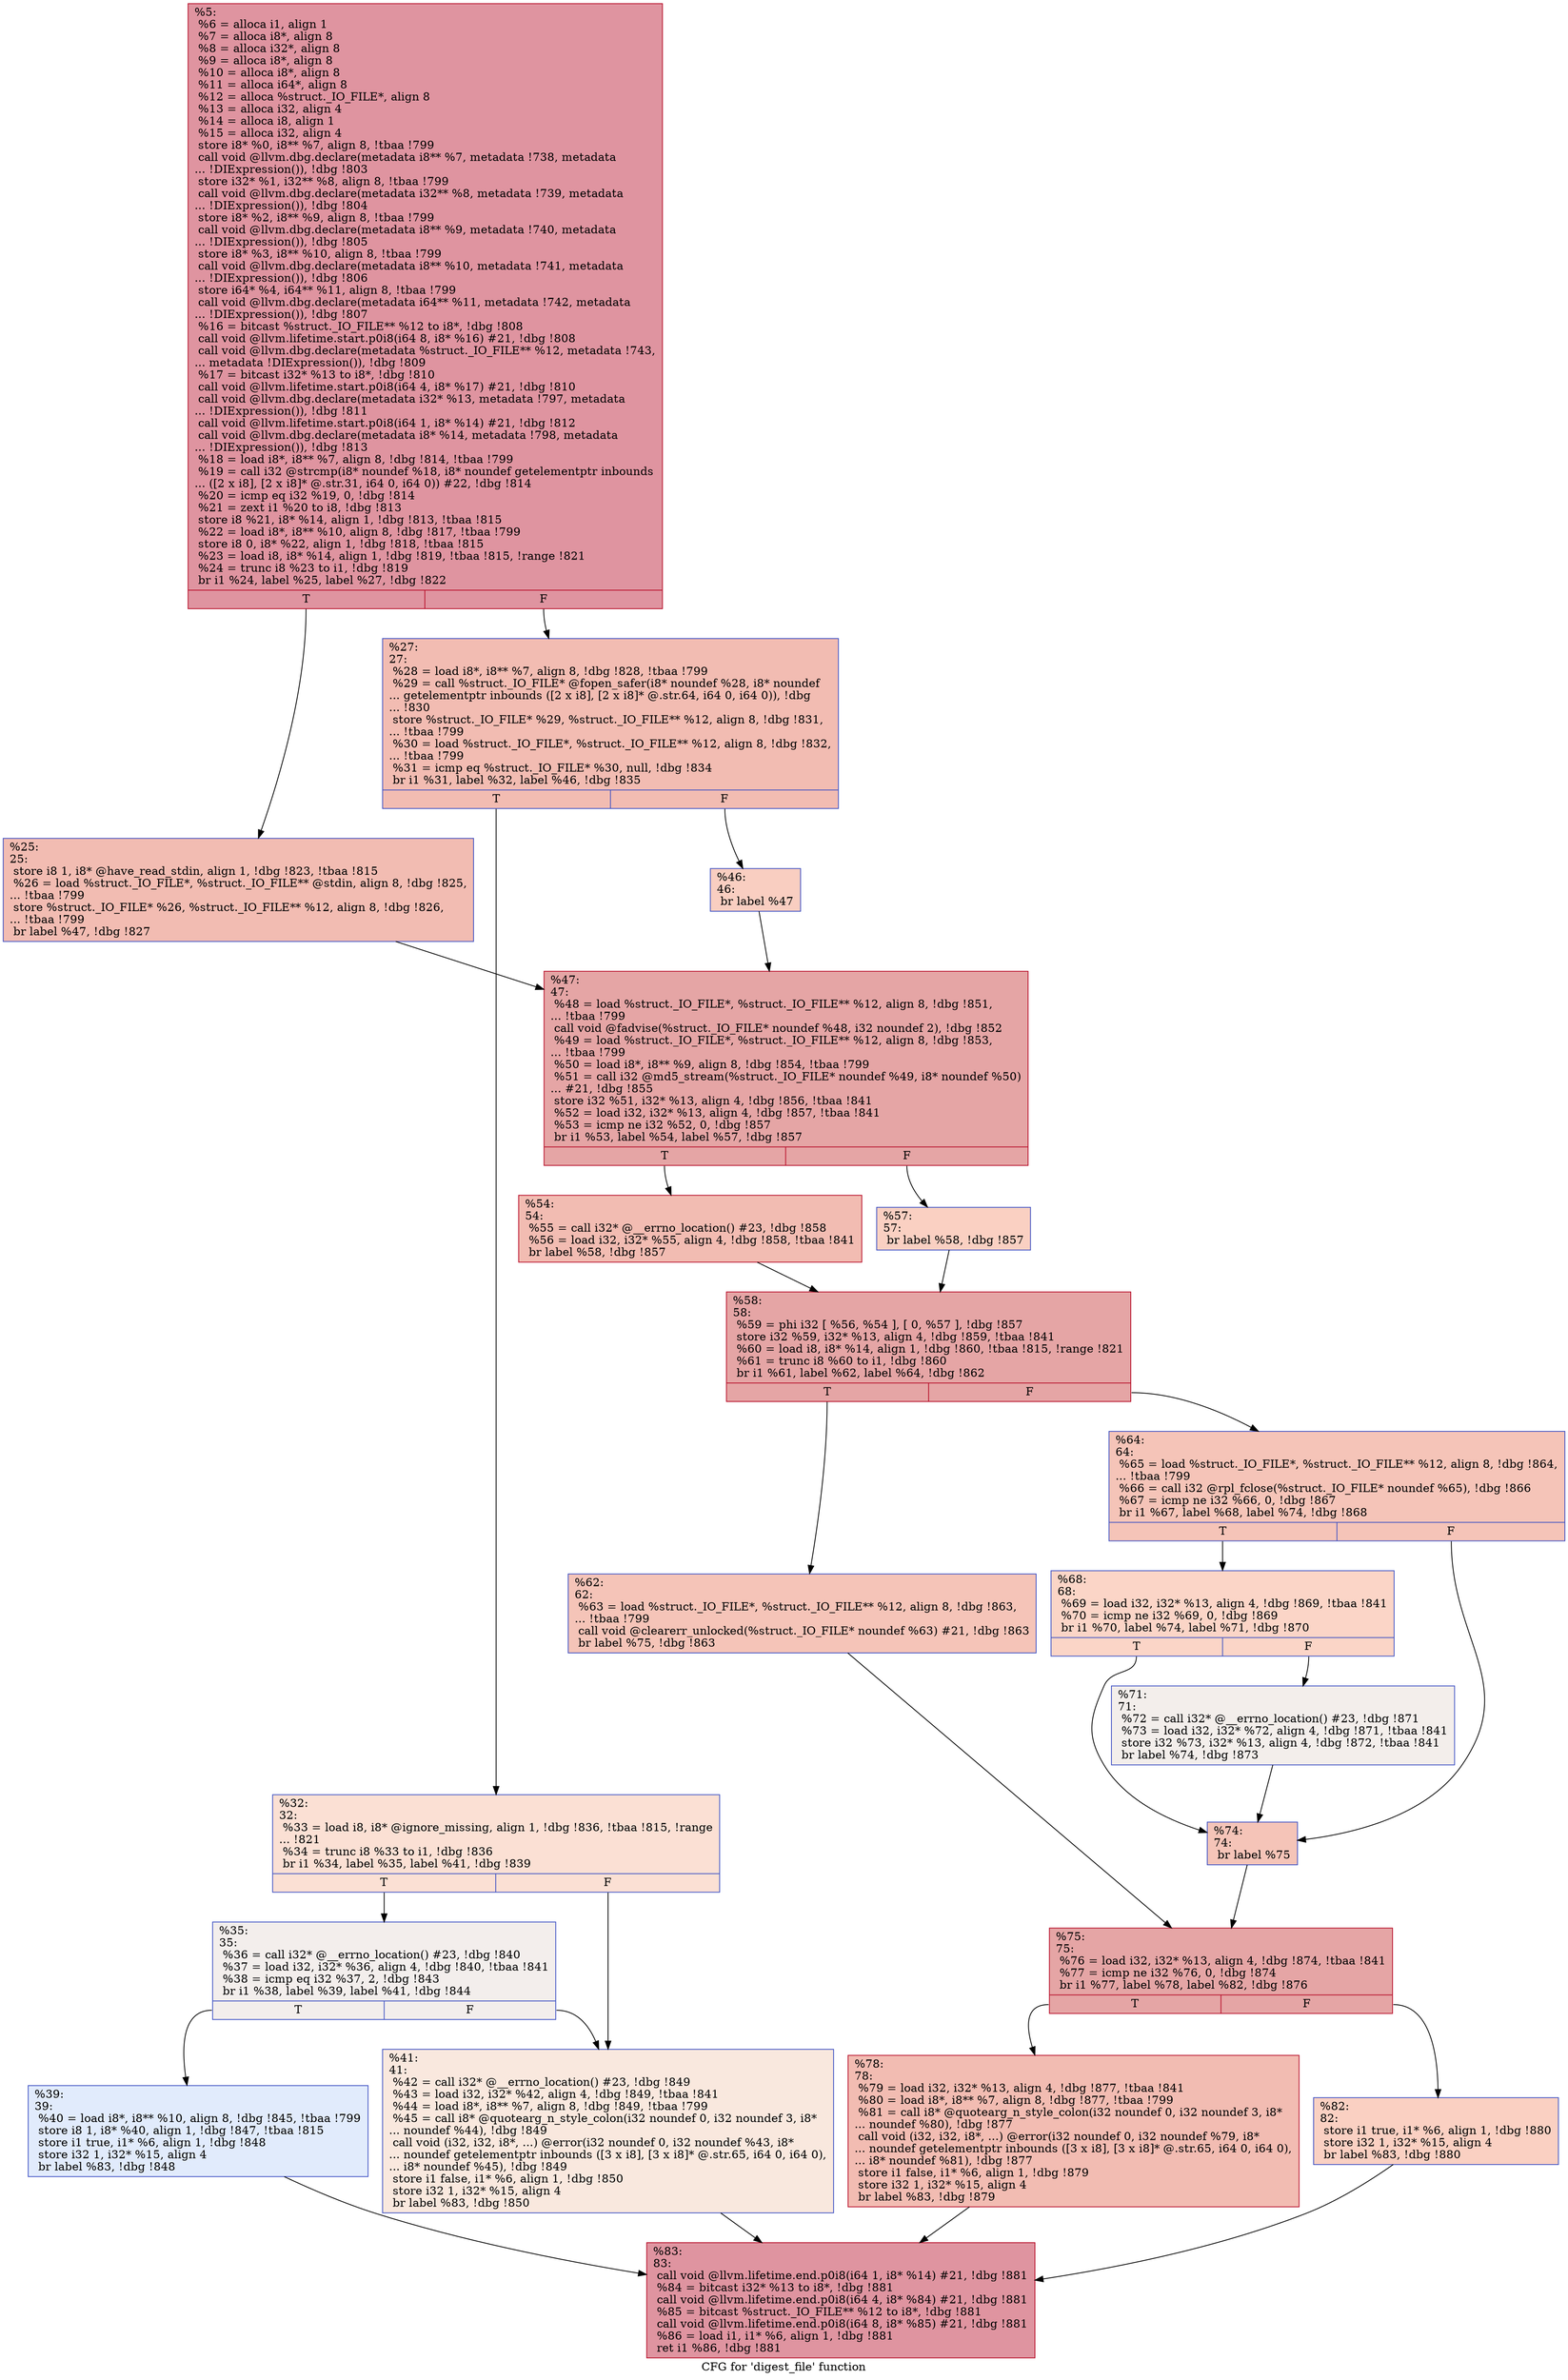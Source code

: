 digraph "CFG for 'digest_file' function" {
	label="CFG for 'digest_file' function";

	Node0x7c17f0 [shape=record,color="#b70d28ff", style=filled, fillcolor="#b70d2870",label="{%5:\l  %6 = alloca i1, align 1\l  %7 = alloca i8*, align 8\l  %8 = alloca i32*, align 8\l  %9 = alloca i8*, align 8\l  %10 = alloca i8*, align 8\l  %11 = alloca i64*, align 8\l  %12 = alloca %struct._IO_FILE*, align 8\l  %13 = alloca i32, align 4\l  %14 = alloca i8, align 1\l  %15 = alloca i32, align 4\l  store i8* %0, i8** %7, align 8, !tbaa !799\l  call void @llvm.dbg.declare(metadata i8** %7, metadata !738, metadata\l... !DIExpression()), !dbg !803\l  store i32* %1, i32** %8, align 8, !tbaa !799\l  call void @llvm.dbg.declare(metadata i32** %8, metadata !739, metadata\l... !DIExpression()), !dbg !804\l  store i8* %2, i8** %9, align 8, !tbaa !799\l  call void @llvm.dbg.declare(metadata i8** %9, metadata !740, metadata\l... !DIExpression()), !dbg !805\l  store i8* %3, i8** %10, align 8, !tbaa !799\l  call void @llvm.dbg.declare(metadata i8** %10, metadata !741, metadata\l... !DIExpression()), !dbg !806\l  store i64* %4, i64** %11, align 8, !tbaa !799\l  call void @llvm.dbg.declare(metadata i64** %11, metadata !742, metadata\l... !DIExpression()), !dbg !807\l  %16 = bitcast %struct._IO_FILE** %12 to i8*, !dbg !808\l  call void @llvm.lifetime.start.p0i8(i64 8, i8* %16) #21, !dbg !808\l  call void @llvm.dbg.declare(metadata %struct._IO_FILE** %12, metadata !743,\l... metadata !DIExpression()), !dbg !809\l  %17 = bitcast i32* %13 to i8*, !dbg !810\l  call void @llvm.lifetime.start.p0i8(i64 4, i8* %17) #21, !dbg !810\l  call void @llvm.dbg.declare(metadata i32* %13, metadata !797, metadata\l... !DIExpression()), !dbg !811\l  call void @llvm.lifetime.start.p0i8(i64 1, i8* %14) #21, !dbg !812\l  call void @llvm.dbg.declare(metadata i8* %14, metadata !798, metadata\l... !DIExpression()), !dbg !813\l  %18 = load i8*, i8** %7, align 8, !dbg !814, !tbaa !799\l  %19 = call i32 @strcmp(i8* noundef %18, i8* noundef getelementptr inbounds\l... ([2 x i8], [2 x i8]* @.str.31, i64 0, i64 0)) #22, !dbg !814\l  %20 = icmp eq i32 %19, 0, !dbg !814\l  %21 = zext i1 %20 to i8, !dbg !813\l  store i8 %21, i8* %14, align 1, !dbg !813, !tbaa !815\l  %22 = load i8*, i8** %10, align 8, !dbg !817, !tbaa !799\l  store i8 0, i8* %22, align 1, !dbg !818, !tbaa !815\l  %23 = load i8, i8* %14, align 1, !dbg !819, !tbaa !815, !range !821\l  %24 = trunc i8 %23 to i1, !dbg !819\l  br i1 %24, label %25, label %27, !dbg !822\l|{<s0>T|<s1>F}}"];
	Node0x7c17f0:s0 -> Node0x7c1f70;
	Node0x7c17f0:s1 -> Node0x7c1fc0;
	Node0x7c1f70 [shape=record,color="#3d50c3ff", style=filled, fillcolor="#e1675170",label="{%25:\l25:                                               \l  store i8 1, i8* @have_read_stdin, align 1, !dbg !823, !tbaa !815\l  %26 = load %struct._IO_FILE*, %struct._IO_FILE** @stdin, align 8, !dbg !825,\l... !tbaa !799\l  store %struct._IO_FILE* %26, %struct._IO_FILE** %12, align 8, !dbg !826,\l... !tbaa !799\l  br label %47, !dbg !827\l}"];
	Node0x7c1f70 -> Node0x7c21a0;
	Node0x7c1fc0 [shape=record,color="#3d50c3ff", style=filled, fillcolor="#e1675170",label="{%27:\l27:                                               \l  %28 = load i8*, i8** %7, align 8, !dbg !828, !tbaa !799\l  %29 = call %struct._IO_FILE* @fopen_safer(i8* noundef %28, i8* noundef\l... getelementptr inbounds ([2 x i8], [2 x i8]* @.str.64, i64 0, i64 0)), !dbg\l... !830\l  store %struct._IO_FILE* %29, %struct._IO_FILE** %12, align 8, !dbg !831,\l... !tbaa !799\l  %30 = load %struct._IO_FILE*, %struct._IO_FILE** %12, align 8, !dbg !832,\l... !tbaa !799\l  %31 = icmp eq %struct._IO_FILE* %30, null, !dbg !834\l  br i1 %31, label %32, label %46, !dbg !835\l|{<s0>T|<s1>F}}"];
	Node0x7c1fc0:s0 -> Node0x7c2010;
	Node0x7c1fc0:s1 -> Node0x7c2150;
	Node0x7c2010 [shape=record,color="#3d50c3ff", style=filled, fillcolor="#f7b99e70",label="{%32:\l32:                                               \l  %33 = load i8, i8* @ignore_missing, align 1, !dbg !836, !tbaa !815, !range\l... !821\l  %34 = trunc i8 %33 to i1, !dbg !836\l  br i1 %34, label %35, label %41, !dbg !839\l|{<s0>T|<s1>F}}"];
	Node0x7c2010:s0 -> Node0x7c2060;
	Node0x7c2010:s1 -> Node0x7c2100;
	Node0x7c2060 [shape=record,color="#3d50c3ff", style=filled, fillcolor="#e3d9d370",label="{%35:\l35:                                               \l  %36 = call i32* @__errno_location() #23, !dbg !840\l  %37 = load i32, i32* %36, align 4, !dbg !840, !tbaa !841\l  %38 = icmp eq i32 %37, 2, !dbg !843\l  br i1 %38, label %39, label %41, !dbg !844\l|{<s0>T|<s1>F}}"];
	Node0x7c2060:s0 -> Node0x7c20b0;
	Node0x7c2060:s1 -> Node0x7c2100;
	Node0x7c20b0 [shape=record,color="#3d50c3ff", style=filled, fillcolor="#bbd1f870",label="{%39:\l39:                                               \l  %40 = load i8*, i8** %10, align 8, !dbg !845, !tbaa !799\l  store i8 1, i8* %40, align 1, !dbg !847, !tbaa !815\l  store i1 true, i1* %6, align 1, !dbg !848\l  store i32 1, i32* %15, align 4\l  br label %83, !dbg !848\l}"];
	Node0x7c20b0 -> Node0x7c2560;
	Node0x7c2100 [shape=record,color="#3d50c3ff", style=filled, fillcolor="#f2cab570",label="{%41:\l41:                                               \l  %42 = call i32* @__errno_location() #23, !dbg !849\l  %43 = load i32, i32* %42, align 4, !dbg !849, !tbaa !841\l  %44 = load i8*, i8** %7, align 8, !dbg !849, !tbaa !799\l  %45 = call i8* @quotearg_n_style_colon(i32 noundef 0, i32 noundef 3, i8*\l... noundef %44), !dbg !849\l  call void (i32, i32, i8*, ...) @error(i32 noundef 0, i32 noundef %43, i8*\l... noundef getelementptr inbounds ([3 x i8], [3 x i8]* @.str.65, i64 0, i64 0),\l... i8* noundef %45), !dbg !849\l  store i1 false, i1* %6, align 1, !dbg !850\l  store i32 1, i32* %15, align 4\l  br label %83, !dbg !850\l}"];
	Node0x7c2100 -> Node0x7c2560;
	Node0x7c2150 [shape=record,color="#3d50c3ff", style=filled, fillcolor="#f2907270",label="{%46:\l46:                                               \l  br label %47\l}"];
	Node0x7c2150 -> Node0x7c21a0;
	Node0x7c21a0 [shape=record,color="#b70d28ff", style=filled, fillcolor="#c5333470",label="{%47:\l47:                                               \l  %48 = load %struct._IO_FILE*, %struct._IO_FILE** %12, align 8, !dbg !851,\l... !tbaa !799\l  call void @fadvise(%struct._IO_FILE* noundef %48, i32 noundef 2), !dbg !852\l  %49 = load %struct._IO_FILE*, %struct._IO_FILE** %12, align 8, !dbg !853,\l... !tbaa !799\l  %50 = load i8*, i8** %9, align 8, !dbg !854, !tbaa !799\l  %51 = call i32 @md5_stream(%struct._IO_FILE* noundef %49, i8* noundef %50)\l... #21, !dbg !855\l  store i32 %51, i32* %13, align 4, !dbg !856, !tbaa !841\l  %52 = load i32, i32* %13, align 4, !dbg !857, !tbaa !841\l  %53 = icmp ne i32 %52, 0, !dbg !857\l  br i1 %53, label %54, label %57, !dbg !857\l|{<s0>T|<s1>F}}"];
	Node0x7c21a0:s0 -> Node0x7c21f0;
	Node0x7c21a0:s1 -> Node0x7c2240;
	Node0x7c21f0 [shape=record,color="#b70d28ff", style=filled, fillcolor="#e1675170",label="{%54:\l54:                                               \l  %55 = call i32* @__errno_location() #23, !dbg !858\l  %56 = load i32, i32* %55, align 4, !dbg !858, !tbaa !841\l  br label %58, !dbg !857\l}"];
	Node0x7c21f0 -> Node0x7c2290;
	Node0x7c2240 [shape=record,color="#3d50c3ff", style=filled, fillcolor="#f3947570",label="{%57:\l57:                                               \l  br label %58, !dbg !857\l}"];
	Node0x7c2240 -> Node0x7c2290;
	Node0x7c2290 [shape=record,color="#b70d28ff", style=filled, fillcolor="#c5333470",label="{%58:\l58:                                               \l  %59 = phi i32 [ %56, %54 ], [ 0, %57 ], !dbg !857\l  store i32 %59, i32* %13, align 4, !dbg !859, !tbaa !841\l  %60 = load i8, i8* %14, align 1, !dbg !860, !tbaa !815, !range !821\l  %61 = trunc i8 %60 to i1, !dbg !860\l  br i1 %61, label %62, label %64, !dbg !862\l|{<s0>T|<s1>F}}"];
	Node0x7c2290:s0 -> Node0x7c22e0;
	Node0x7c2290:s1 -> Node0x7c2330;
	Node0x7c22e0 [shape=record,color="#3d50c3ff", style=filled, fillcolor="#e97a5f70",label="{%62:\l62:                                               \l  %63 = load %struct._IO_FILE*, %struct._IO_FILE** %12, align 8, !dbg !863,\l... !tbaa !799\l  call void @clearerr_unlocked(%struct._IO_FILE* noundef %63) #21, !dbg !863\l  br label %75, !dbg !863\l}"];
	Node0x7c22e0 -> Node0x7c2470;
	Node0x7c2330 [shape=record,color="#3d50c3ff", style=filled, fillcolor="#e97a5f70",label="{%64:\l64:                                               \l  %65 = load %struct._IO_FILE*, %struct._IO_FILE** %12, align 8, !dbg !864,\l... !tbaa !799\l  %66 = call i32 @rpl_fclose(%struct._IO_FILE* noundef %65), !dbg !866\l  %67 = icmp ne i32 %66, 0, !dbg !867\l  br i1 %67, label %68, label %74, !dbg !868\l|{<s0>T|<s1>F}}"];
	Node0x7c2330:s0 -> Node0x7c2380;
	Node0x7c2330:s1 -> Node0x7c2420;
	Node0x7c2380 [shape=record,color="#3d50c3ff", style=filled, fillcolor="#f5a08170",label="{%68:\l68:                                               \l  %69 = load i32, i32* %13, align 4, !dbg !869, !tbaa !841\l  %70 = icmp ne i32 %69, 0, !dbg !869\l  br i1 %70, label %74, label %71, !dbg !870\l|{<s0>T|<s1>F}}"];
	Node0x7c2380:s0 -> Node0x7c2420;
	Node0x7c2380:s1 -> Node0x7c23d0;
	Node0x7c23d0 [shape=record,color="#3d50c3ff", style=filled, fillcolor="#e5d8d170",label="{%71:\l71:                                               \l  %72 = call i32* @__errno_location() #23, !dbg !871\l  %73 = load i32, i32* %72, align 4, !dbg !871, !tbaa !841\l  store i32 %73, i32* %13, align 4, !dbg !872, !tbaa !841\l  br label %74, !dbg !873\l}"];
	Node0x7c23d0 -> Node0x7c2420;
	Node0x7c2420 [shape=record,color="#3d50c3ff", style=filled, fillcolor="#e97a5f70",label="{%74:\l74:                                               \l  br label %75\l}"];
	Node0x7c2420 -> Node0x7c2470;
	Node0x7c2470 [shape=record,color="#b70d28ff", style=filled, fillcolor="#c5333470",label="{%75:\l75:                                               \l  %76 = load i32, i32* %13, align 4, !dbg !874, !tbaa !841\l  %77 = icmp ne i32 %76, 0, !dbg !874\l  br i1 %77, label %78, label %82, !dbg !876\l|{<s0>T|<s1>F}}"];
	Node0x7c2470:s0 -> Node0x7c24c0;
	Node0x7c2470:s1 -> Node0x7c2510;
	Node0x7c24c0 [shape=record,color="#b70d28ff", style=filled, fillcolor="#e1675170",label="{%78:\l78:                                               \l  %79 = load i32, i32* %13, align 4, !dbg !877, !tbaa !841\l  %80 = load i8*, i8** %7, align 8, !dbg !877, !tbaa !799\l  %81 = call i8* @quotearg_n_style_colon(i32 noundef 0, i32 noundef 3, i8*\l... noundef %80), !dbg !877\l  call void (i32, i32, i8*, ...) @error(i32 noundef 0, i32 noundef %79, i8*\l... noundef getelementptr inbounds ([3 x i8], [3 x i8]* @.str.65, i64 0, i64 0),\l... i8* noundef %81), !dbg !877\l  store i1 false, i1* %6, align 1, !dbg !879\l  store i32 1, i32* %15, align 4\l  br label %83, !dbg !879\l}"];
	Node0x7c24c0 -> Node0x7c2560;
	Node0x7c2510 [shape=record,color="#3d50c3ff", style=filled, fillcolor="#f3947570",label="{%82:\l82:                                               \l  store i1 true, i1* %6, align 1, !dbg !880\l  store i32 1, i32* %15, align 4\l  br label %83, !dbg !880\l}"];
	Node0x7c2510 -> Node0x7c2560;
	Node0x7c2560 [shape=record,color="#b70d28ff", style=filled, fillcolor="#b70d2870",label="{%83:\l83:                                               \l  call void @llvm.lifetime.end.p0i8(i64 1, i8* %14) #21, !dbg !881\l  %84 = bitcast i32* %13 to i8*, !dbg !881\l  call void @llvm.lifetime.end.p0i8(i64 4, i8* %84) #21, !dbg !881\l  %85 = bitcast %struct._IO_FILE** %12 to i8*, !dbg !881\l  call void @llvm.lifetime.end.p0i8(i64 8, i8* %85) #21, !dbg !881\l  %86 = load i1, i1* %6, align 1, !dbg !881\l  ret i1 %86, !dbg !881\l}"];
}
